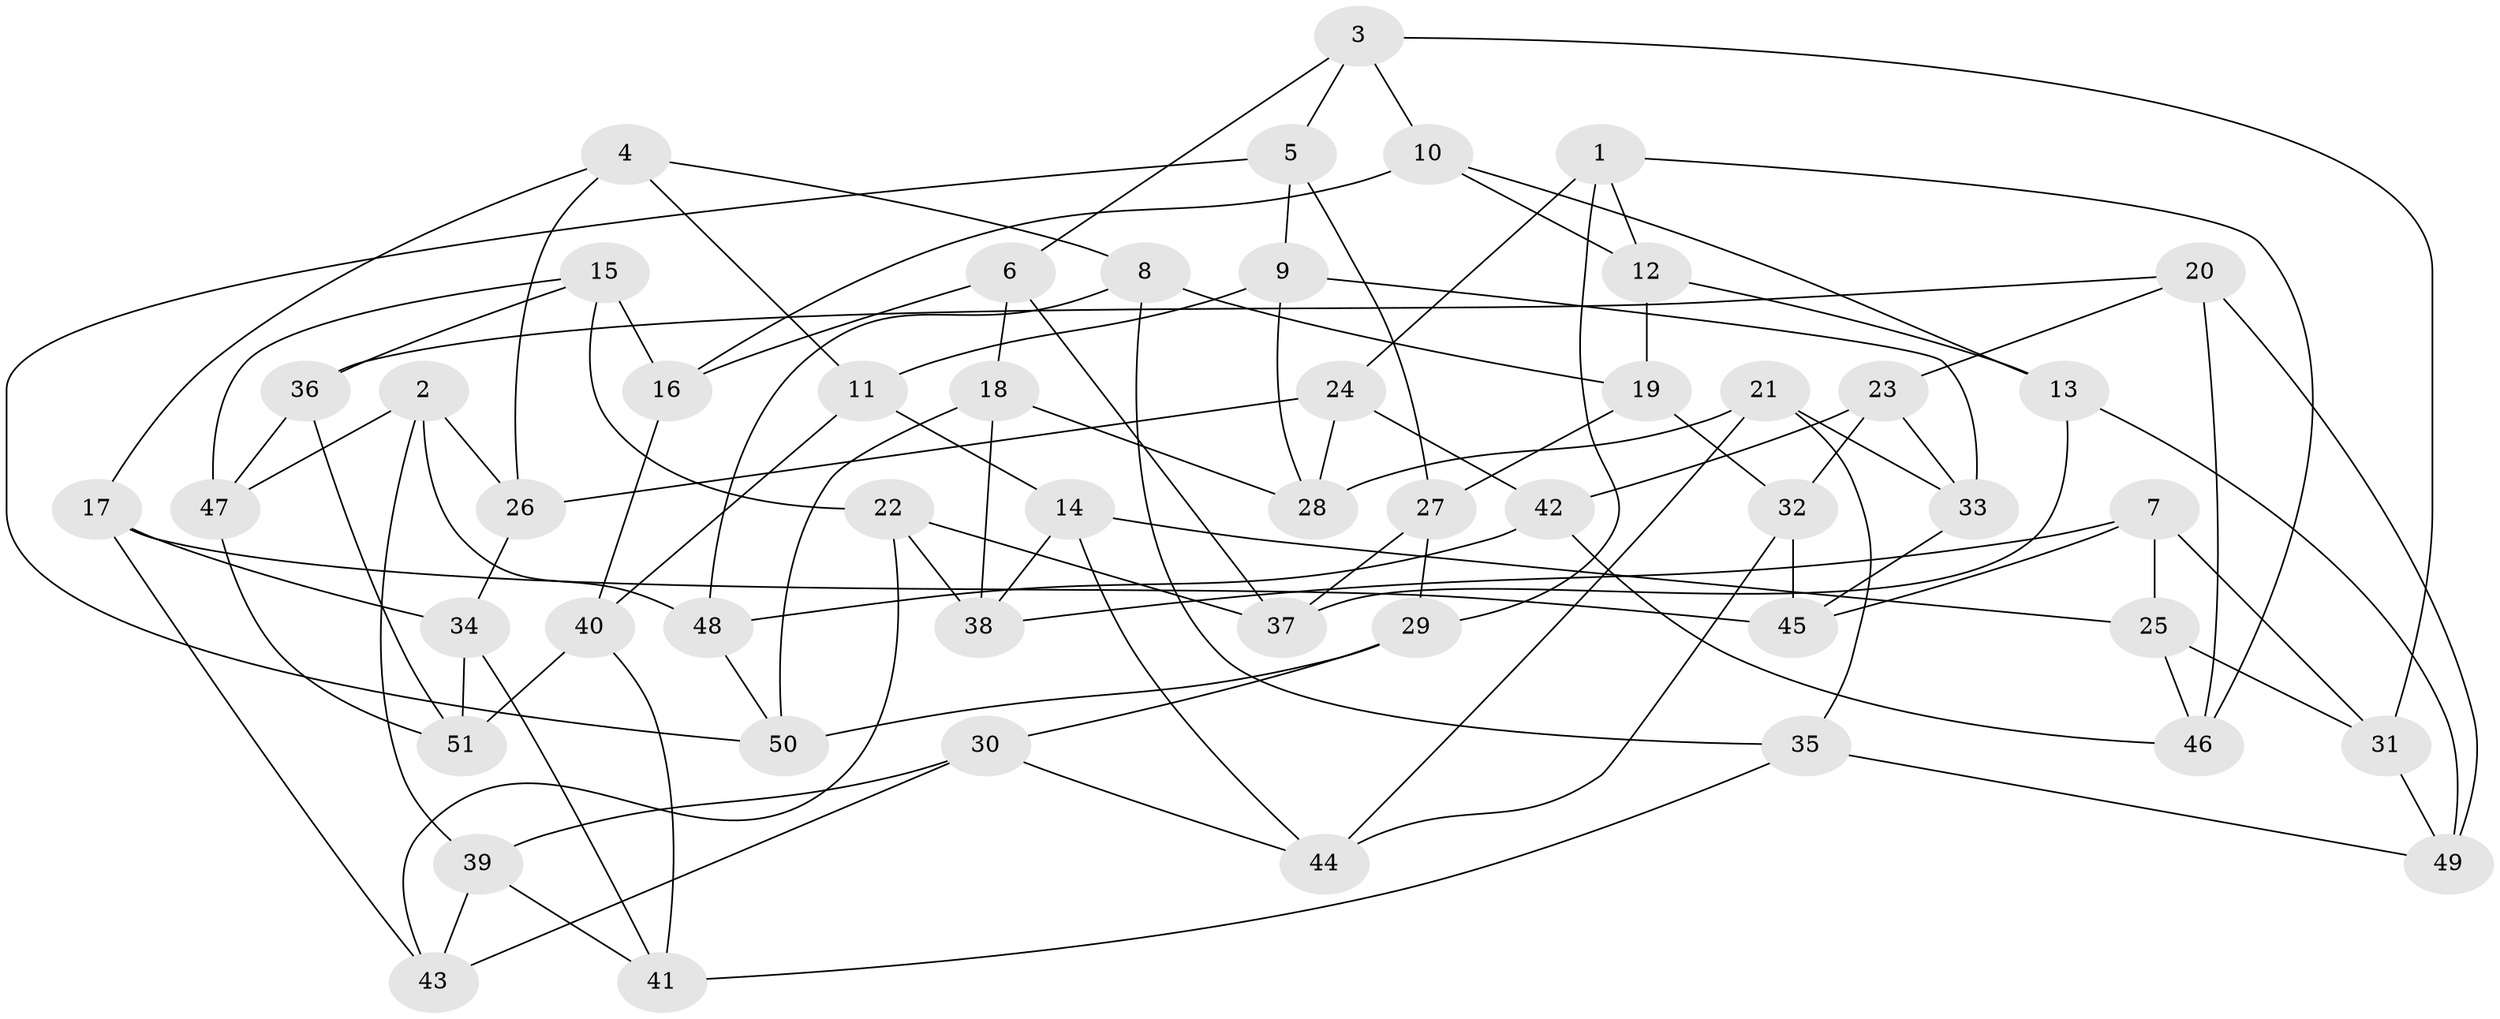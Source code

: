 // Generated by graph-tools (version 1.1) at 2025/16/03/09/25 04:16:27]
// undirected, 51 vertices, 102 edges
graph export_dot {
graph [start="1"]
  node [color=gray90,style=filled];
  1;
  2;
  3;
  4;
  5;
  6;
  7;
  8;
  9;
  10;
  11;
  12;
  13;
  14;
  15;
  16;
  17;
  18;
  19;
  20;
  21;
  22;
  23;
  24;
  25;
  26;
  27;
  28;
  29;
  30;
  31;
  32;
  33;
  34;
  35;
  36;
  37;
  38;
  39;
  40;
  41;
  42;
  43;
  44;
  45;
  46;
  47;
  48;
  49;
  50;
  51;
  1 -- 46;
  1 -- 29;
  1 -- 24;
  1 -- 12;
  2 -- 26;
  2 -- 47;
  2 -- 39;
  2 -- 48;
  3 -- 31;
  3 -- 5;
  3 -- 10;
  3 -- 6;
  4 -- 17;
  4 -- 26;
  4 -- 8;
  4 -- 11;
  5 -- 50;
  5 -- 9;
  5 -- 27;
  6 -- 16;
  6 -- 18;
  6 -- 37;
  7 -- 31;
  7 -- 25;
  7 -- 45;
  7 -- 38;
  8 -- 19;
  8 -- 48;
  8 -- 35;
  9 -- 33;
  9 -- 11;
  9 -- 28;
  10 -- 16;
  10 -- 13;
  10 -- 12;
  11 -- 40;
  11 -- 14;
  12 -- 13;
  12 -- 19;
  13 -- 37;
  13 -- 49;
  14 -- 38;
  14 -- 44;
  14 -- 25;
  15 -- 47;
  15 -- 22;
  15 -- 36;
  15 -- 16;
  16 -- 40;
  17 -- 45;
  17 -- 34;
  17 -- 43;
  18 -- 50;
  18 -- 38;
  18 -- 28;
  19 -- 32;
  19 -- 27;
  20 -- 36;
  20 -- 49;
  20 -- 46;
  20 -- 23;
  21 -- 28;
  21 -- 33;
  21 -- 44;
  21 -- 35;
  22 -- 43;
  22 -- 38;
  22 -- 37;
  23 -- 33;
  23 -- 42;
  23 -- 32;
  24 -- 42;
  24 -- 28;
  24 -- 26;
  25 -- 31;
  25 -- 46;
  26 -- 34;
  27 -- 29;
  27 -- 37;
  29 -- 50;
  29 -- 30;
  30 -- 44;
  30 -- 39;
  30 -- 43;
  31 -- 49;
  32 -- 44;
  32 -- 45;
  33 -- 45;
  34 -- 41;
  34 -- 51;
  35 -- 41;
  35 -- 49;
  36 -- 47;
  36 -- 51;
  39 -- 41;
  39 -- 43;
  40 -- 41;
  40 -- 51;
  42 -- 46;
  42 -- 48;
  47 -- 51;
  48 -- 50;
}
